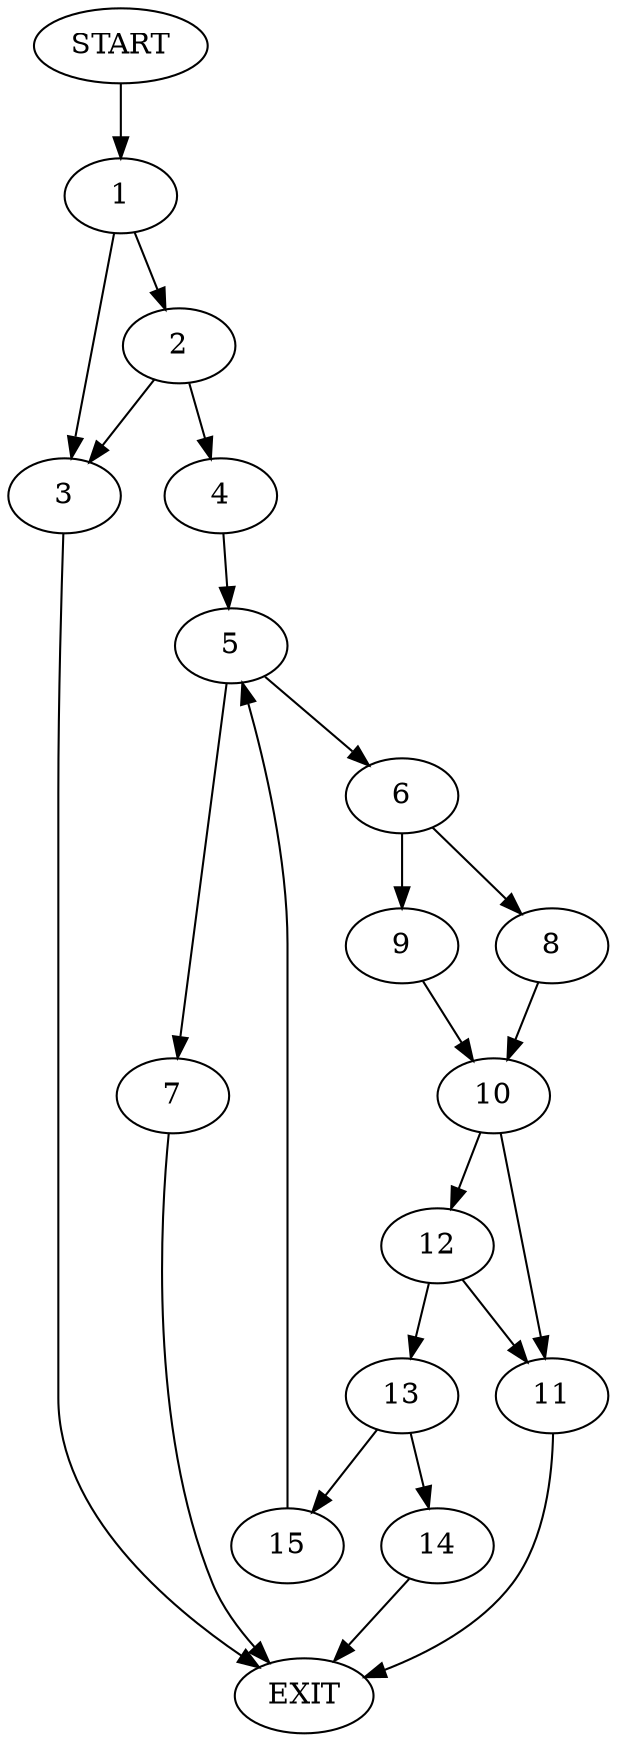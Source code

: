 digraph {
0 [label="START"]
16 [label="EXIT"]
0 -> 1
1 -> 2
1 -> 3
2 -> 3
2 -> 4
3 -> 16
4 -> 5
5 -> 6
5 -> 7
7 -> 16
6 -> 8
6 -> 9
8 -> 10
9 -> 10
10 -> 11
10 -> 12
12 -> 11
12 -> 13
11 -> 16
13 -> 14
13 -> 15
15 -> 5
14 -> 16
}
